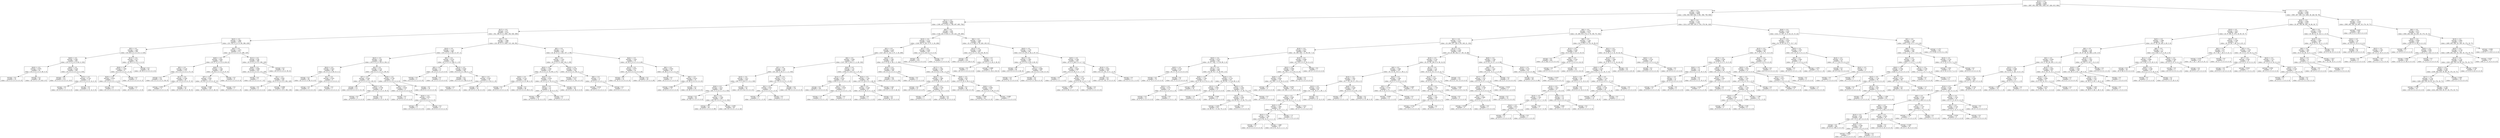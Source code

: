 digraph Tree {
node [shape=box] ;
0 [label="X[14] <= 0.5\nentropy = 3.166\nsamples = 8406\nvalue = [987, 953, 948, 956, 1000, 937, 826, 815, 984]"] ;
1 [label="X[8] <= 0.5\nentropy = 2.958\nsamples = 5658\nvalue = [392, 656, 620, 838, 0, 901, 586, 759, 906]"] ;
0 -> 1 [labeldistance=2.5, labelangle=45, headlabel="True"] ;
2 [label="X[11] <= 0.5\nentropy = 2.692\nsamples = 3902\nvalue = [180, 437, 0, 633, 0, 798, 407, 665, 782]"] ;
1 -> 2 ;
3 [label="X[17] <= 0.5\nentropy = 2.27\nsamples = 2119\nvalue = [52, 196, 0, 0, 0, 663, 184, 526, 498]"] ;
2 -> 3 ;
4 [label="X[23] <= 0.5\nentropy = 1.864\nsamples = 1079\nvalue = [33, 152, 0, 0, 0, 0, 69, 386, 439]"] ;
3 -> 4 ;
5 [label="X[5] <= 0.5\nentropy = 1.497\nsamples = 508\nvalue = [33, 95, 0, 0, 0, 0, 61, 0, 319]"] ;
4 -> 5 ;
6 [label="X[26] <= 0.5\nentropy = 0.987\nsamples = 409\nvalue = [33, 0, 0, 0, 0, 0, 60, 0, 316]"] ;
5 -> 6 ;
7 [label="X[20] <= 0.5\nentropy = 0.975\nsamples = 81\nvalue = [33, 0, 0, 0, 0, 0, 48, 0, 0]"] ;
6 -> 7 ;
8 [label="entropy = 0.0\nsamples = 33\nvalue = [33, 0, 0, 0, 0, 0, 0, 0, 0]"] ;
7 -> 8 ;
9 [label="entropy = 0.0\nsamples = 48\nvalue = [0, 0, 0, 0, 0, 0, 48, 0, 0]"] ;
7 -> 9 ;
10 [label="X[20] <= 0.5\nentropy = 0.226\nsamples = 328\nvalue = [0, 0, 0, 0, 0, 0, 12, 0, 316]"] ;
6 -> 10 ;
11 [label="entropy = 0.0\nsamples = 313\nvalue = [0, 0, 0, 0, 0, 0, 0, 0, 313]"] ;
10 -> 11 ;
12 [label="X[15] <= 0.5\nentropy = 0.722\nsamples = 15\nvalue = [0, 0, 0, 0, 0, 0, 12, 0, 3]"] ;
10 -> 12 ;
13 [label="entropy = 0.0\nsamples = 3\nvalue = [0, 0, 0, 0, 0, 0, 0, 0, 3]"] ;
12 -> 13 ;
14 [label="entropy = 0.0\nsamples = 12\nvalue = [0, 0, 0, 0, 0, 0, 12, 0, 0]"] ;
12 -> 14 ;
15 [label="X[13] <= 0.5\nentropy = 0.277\nsamples = 99\nvalue = [0, 95, 0, 0, 0, 0, 1, 0, 3]"] ;
5 -> 15 ;
16 [label="X[26] <= 0.5\nentropy = 1.459\nsamples = 6\nvalue = [0, 2, 0, 0, 0, 0, 1, 0, 3]"] ;
15 -> 16 ;
17 [label="X[25] <= 0.5\nentropy = 0.918\nsamples = 3\nvalue = [0, 2, 0, 0, 0, 0, 1, 0, 0]"] ;
16 -> 17 ;
18 [label="entropy = 0.0\nsamples = 2\nvalue = [0, 2, 0, 0, 0, 0, 0, 0, 0]"] ;
17 -> 18 ;
19 [label="entropy = 0.0\nsamples = 1\nvalue = [0, 0, 0, 0, 0, 0, 1, 0, 0]"] ;
17 -> 19 ;
20 [label="entropy = 0.0\nsamples = 3\nvalue = [0, 0, 0, 0, 0, 0, 0, 0, 3]"] ;
16 -> 20 ;
21 [label="entropy = 0.0\nsamples = 93\nvalue = [0, 93, 0, 0, 0, 0, 0, 0, 0]"] ;
15 -> 21 ;
22 [label="X[4] <= 0.5\nentropy = 1.273\nsamples = 571\nvalue = [0, 57, 0, 0, 0, 0, 8, 386, 120]"] ;
4 -> 22 ;
23 [label="X[26] <= 0.5\nentropy = 0.901\nsamples = 283\nvalue = [0, 57, 0, 0, 0, 0, 8, 218, 0]"] ;
22 -> 23 ;
24 [label="X[5] <= 0.5\nentropy = 0.126\nsamples = 174\nvalue = [0, 3, 0, 0, 0, 0, 0, 171, 0]"] ;
23 -> 24 ;
25 [label="entropy = 0.0\nsamples = 134\nvalue = [0, 0, 0, 0, 0, 0, 0, 134, 0]"] ;
24 -> 25 ;
26 [label="X[12] <= 0.5\nentropy = 0.384\nsamples = 40\nvalue = [0, 3, 0, 0, 0, 0, 0, 37, 0]"] ;
24 -> 26 ;
27 [label="entropy = 0.971\nsamples = 5\nvalue = [0, 3, 0, 0, 0, 0, 0, 2, 0]"] ;
26 -> 27 ;
28 [label="entropy = 0.0\nsamples = 35\nvalue = [0, 0, 0, 0, 0, 0, 0, 35, 0]"] ;
26 -> 28 ;
29 [label="X[20] <= 0.5\nentropy = 1.302\nsamples = 109\nvalue = [0, 54, 0, 0, 0, 0, 8, 47, 0]"] ;
23 -> 29 ;
30 [label="X[7] <= 0.5\nentropy = 0.997\nsamples = 101\nvalue = [0, 54, 0, 0, 0, 0, 0, 47, 0]"] ;
29 -> 30 ;
31 [label="entropy = 0.995\nsamples = 100\nvalue = [0, 54, 0, 0, 0, 0, 0, 46, 0]"] ;
30 -> 31 ;
32 [label="entropy = 0.0\nsamples = 1\nvalue = [0, 0, 0, 0, 0, 0, 0, 1, 0]"] ;
30 -> 32 ;
33 [label="entropy = 0.0\nsamples = 8\nvalue = [0, 0, 0, 0, 0, 0, 8, 0, 0]"] ;
29 -> 33 ;
34 [label="X[13] <= 0.5\nentropy = 0.98\nsamples = 288\nvalue = [0, 0, 0, 0, 0, 0, 0, 168, 120]"] ;
22 -> 34 ;
35 [label="X[26] <= 0.5\nentropy = 0.999\nsamples = 233\nvalue = [0, 0, 0, 0, 0, 0, 0, 113, 120]"] ;
34 -> 35 ;
36 [label="entropy = 0.0\nsamples = 7\nvalue = [0, 0, 0, 0, 0, 0, 0, 7, 0]"] ;
35 -> 36 ;
37 [label="X[1] <= 0.5\nentropy = 0.997\nsamples = 226\nvalue = [0, 0, 0, 0, 0, 0, 0, 106, 120]"] ;
35 -> 37 ;
38 [label="entropy = 0.0\nsamples = 4\nvalue = [0, 0, 0, 0, 0, 0, 0, 0, 4]"] ;
37 -> 38 ;
39 [label="entropy = 0.999\nsamples = 222\nvalue = [0, 0, 0, 0, 0, 0, 0, 106, 116]"] ;
37 -> 39 ;
40 [label="entropy = 0.0\nsamples = 55\nvalue = [0, 0, 0, 0, 0, 0, 0, 55, 0]"] ;
34 -> 40 ;
41 [label="X[1] <= 0.5\nentropy = 1.688\nsamples = 1040\nvalue = [19, 44, 0, 0, 0, 663, 115, 140, 59]"] ;
3 -> 41 ;
42 [label="X[18] <= 0.5\nentropy = 1.112\nsamples = 598\nvalue = [19, 2, 0, 0, 0, 431, 8, 137, 1]"] ;
41 -> 42 ;
43 [label="X[23] <= 0.5\nentropy = 1.48\nsamples = 249\nvalue = [19, 0, 0, 0, 0, 85, 8, 136, 1]"] ;
42 -> 43 ;
44 [label="X[22] <= 0.5\nentropy = 0.523\nsamples = 89\nvalue = [0, 0, 0, 0, 0, 80, 8, 0, 1]"] ;
43 -> 44 ;
45 [label="entropy = 0.0\nsamples = 80\nvalue = [0, 0, 0, 0, 0, 80, 0, 0, 0]"] ;
44 -> 45 ;
46 [label="X[3] <= 0.5\nentropy = 0.503\nsamples = 9\nvalue = [0, 0, 0, 0, 0, 0, 8, 0, 1]"] ;
44 -> 46 ;
47 [label="entropy = 0.0\nsamples = 8\nvalue = [0, 0, 0, 0, 0, 0, 8, 0, 0]"] ;
46 -> 47 ;
48 [label="entropy = 0.0\nsamples = 1\nvalue = [0, 0, 0, 0, 0, 0, 0, 0, 1]"] ;
46 -> 48 ;
49 [label="X[2] <= 0.5\nentropy = 0.721\nsamples = 160\nvalue = [19, 0, 0, 0, 0, 5, 0, 136, 0]"] ;
43 -> 49 ;
50 [label="X[7] <= 0.5\nentropy = 0.229\nsamples = 135\nvalue = [0, 0, 0, 0, 0, 5, 0, 130, 0]"] ;
49 -> 50 ;
51 [label="entropy = 0.0\nsamples = 111\nvalue = [0, 0, 0, 0, 0, 0, 0, 111, 0]"] ;
50 -> 51 ;
52 [label="X[20] <= 0.5\nentropy = 0.738\nsamples = 24\nvalue = [0, 0, 0, 0, 0, 5, 0, 19, 0]"] ;
50 -> 52 ;
53 [label="entropy = 0.0\nsamples = 5\nvalue = [0, 0, 0, 0, 0, 5, 0, 0, 0]"] ;
52 -> 53 ;
54 [label="entropy = 0.0\nsamples = 19\nvalue = [0, 0, 0, 0, 0, 0, 0, 19, 0]"] ;
52 -> 54 ;
55 [label="X[26] <= 0.5\nentropy = 0.795\nsamples = 25\nvalue = [19, 0, 0, 0, 0, 0, 0, 6, 0]"] ;
49 -> 55 ;
56 [label="X[4] <= 0.5\nentropy = 0.918\nsamples = 9\nvalue = [3, 0, 0, 0, 0, 0, 0, 6, 0]"] ;
55 -> 56 ;
57 [label="entropy = 0.0\nsamples = 4\nvalue = [0, 0, 0, 0, 0, 0, 0, 4, 0]"] ;
56 -> 57 ;
58 [label="X[24] <= 0.5\nentropy = 0.971\nsamples = 5\nvalue = [3, 0, 0, 0, 0, 0, 0, 2, 0]"] ;
56 -> 58 ;
59 [label="entropy = 0.0\nsamples = 3\nvalue = [3, 0, 0, 0, 0, 0, 0, 0, 0]"] ;
58 -> 59 ;
60 [label="entropy = 0.0\nsamples = 2\nvalue = [0, 0, 0, 0, 0, 0, 0, 2, 0]"] ;
58 -> 60 ;
61 [label="entropy = 0.0\nsamples = 16\nvalue = [16, 0, 0, 0, 0, 0, 0, 0, 0]"] ;
55 -> 61 ;
62 [label="X[0] <= 0.5\nentropy = 0.079\nsamples = 349\nvalue = [0, 2, 0, 0, 0, 346, 0, 1, 0]"] ;
42 -> 62 ;
63 [label="X[5] <= 0.5\nentropy = 1.0\nsamples = 4\nvalue = [0, 2, 0, 0, 0, 2, 0, 0, 0]"] ;
62 -> 63 ;
64 [label="entropy = 0.0\nsamples = 2\nvalue = [0, 0, 0, 0, 0, 2, 0, 0, 0]"] ;
63 -> 64 ;
65 [label="entropy = 0.0\nsamples = 2\nvalue = [0, 2, 0, 0, 0, 0, 0, 0, 0]"] ;
63 -> 65 ;
66 [label="X[12] <= 0.5\nentropy = 0.029\nsamples = 345\nvalue = [0, 0, 0, 0, 0, 344, 0, 1, 0]"] ;
62 -> 66 ;
67 [label="entropy = 0.0\nsamples = 326\nvalue = [0, 0, 0, 0, 0, 326, 0, 0, 0]"] ;
66 -> 67 ;
68 [label="X[4] <= 0.5\nentropy = 0.297\nsamples = 19\nvalue = [0, 0, 0, 0, 0, 18, 0, 1, 0]"] ;
66 -> 68 ;
69 [label="entropy = 0.0\nsamples = 1\nvalue = [0, 0, 0, 0, 0, 0, 0, 1, 0]"] ;
68 -> 69 ;
70 [label="entropy = 0.0\nsamples = 18\nvalue = [0, 0, 0, 0, 0, 18, 0, 0, 0]"] ;
68 -> 70 ;
71 [label="X[5] <= 0.5\nentropy = 1.74\nsamples = 442\nvalue = [0, 42, 0, 0, 0, 232, 107, 3, 58]"] ;
41 -> 71 ;
72 [label="X[6] <= 0.5\nentropy = 1.335\nsamples = 372\nvalue = [0, 0, 0, 0, 0, 229, 102, 3, 38]"] ;
71 -> 72 ;
73 [label="X[22] <= 0.5\nentropy = 1.548\nsamples = 211\nvalue = [0, 0, 0, 0, 0, 74, 98, 2, 37]"] ;
72 -> 73 ;
74 [label="X[20] <= 0.5\nentropy = 0.141\nsamples = 100\nvalue = [0, 0, 0, 0, 0, 0, 98, 2, 0]"] ;
73 -> 74 ;
75 [label="entropy = 0.0\nsamples = 2\nvalue = [0, 0, 0, 0, 0, 0, 0, 2, 0]"] ;
74 -> 75 ;
76 [label="entropy = 0.0\nsamples = 98\nvalue = [0, 0, 0, 0, 0, 0, 98, 0, 0]"] ;
74 -> 76 ;
77 [label="X[24] <= 0.5\nentropy = 0.918\nsamples = 111\nvalue = [0, 0, 0, 0, 0, 74, 0, 0, 37]"] ;
73 -> 77 ;
78 [label="X[20] <= 0.5\nentropy = 1.0\nsamples = 73\nvalue = [0, 0, 0, 0, 0, 36, 0, 0, 37]"] ;
77 -> 78 ;
79 [label="entropy = 0.998\nsamples = 70\nvalue = [0, 0, 0, 0, 0, 33, 0, 0, 37]"] ;
78 -> 79 ;
80 [label="entropy = 0.0\nsamples = 3\nvalue = [0, 0, 0, 0, 0, 3, 0, 0, 0]"] ;
78 -> 80 ;
81 [label="entropy = 0.0\nsamples = 38\nvalue = [0, 0, 0, 0, 0, 38, 0, 0, 0]"] ;
77 -> 81 ;
82 [label="X[18] <= 0.5\nentropy = 0.276\nsamples = 161\nvalue = [0, 0, 0, 0, 0, 155, 4, 1, 1]"] ;
72 -> 82 ;
83 [label="entropy = 0.171\nsamples = 157\nvalue = [0, 0, 0, 0, 0, 153, 4, 0, 0]"] ;
82 -> 83 ;
84 [label="X[9] <= 0.5\nentropy = 1.5\nsamples = 4\nvalue = [0, 0, 0, 0, 0, 2, 0, 1, 1]"] ;
82 -> 84 ;
85 [label="entropy = 0.918\nsamples = 3\nvalue = [0, 0, 0, 0, 0, 2, 0, 0, 1]"] ;
84 -> 85 ;
86 [label="entropy = 0.0\nsamples = 1\nvalue = [0, 0, 0, 0, 0, 0, 0, 1, 0]"] ;
84 -> 86 ;
87 [label="X[24] <= 0.5\nentropy = 1.425\nsamples = 70\nvalue = [0, 42, 0, 0, 0, 3, 5, 0, 20]"] ;
71 -> 87 ;
88 [label="X[13] <= 0.5\nentropy = 0.977\nsamples = 34\nvalue = [0, 14, 0, 0, 0, 0, 0, 0, 20]"] ;
87 -> 88 ;
89 [label="entropy = 0.0\nsamples = 14\nvalue = [0, 14, 0, 0, 0, 0, 0, 0, 0]"] ;
88 -> 89 ;
90 [label="entropy = 0.0\nsamples = 20\nvalue = [0, 0, 0, 0, 0, 0, 0, 0, 20]"] ;
88 -> 90 ;
91 [label="X[9] <= 0.5\nentropy = 0.976\nsamples = 36\nvalue = [0, 28, 0, 0, 0, 3, 5, 0, 0]"] ;
87 -> 91 ;
92 [label="entropy = 0.0\nsamples = 3\nvalue = [0, 0, 0, 0, 0, 3, 0, 0, 0]"] ;
91 -> 92 ;
93 [label="X[6] <= 0.5\nentropy = 0.614\nsamples = 33\nvalue = [0, 28, 0, 0, 0, 0, 5, 0, 0]"] ;
91 -> 93 ;
94 [label="entropy = 0.961\nsamples = 13\nvalue = [0, 8, 0, 0, 0, 0, 5, 0, 0]"] ;
93 -> 94 ;
95 [label="entropy = 0.0\nsamples = 20\nvalue = [0, 20, 0, 0, 0, 0, 0, 0, 0]"] ;
93 -> 95 ;
96 [label="X[0] <= 0.5\nentropy = 2.56\nsamples = 1783\nvalue = [128, 241, 0, 633, 0, 135, 223, 139, 284]"] ;
2 -> 96 ;
97 [label="X[19] <= 0.5\nentropy = 2.272\nsamples = 1098\nvalue = [128, 241, 0, 351, 0, 57, 3, 34, 284]"] ;
96 -> 97 ;
98 [label="X[3] <= 0.5\nentropy = 2.319\nsamples = 878\nvalue = [127, 241, 0, 132, 0, 57, 3, 34, 284]"] ;
97 -> 98 ;
99 [label="X[4] <= 0.5\nentropy = 2.083\nsamples = 571\nvalue = [127, 241, 0, 69, 0, 1, 2, 29, 102]"] ;
98 -> 99 ;
100 [label="X[7] <= 0.5\nentropy = 1.59\nsamples = 410\nvalue = [23, 241, 0, 40, 0, 1, 1, 2, 102]"] ;
99 -> 100 ;
101 [label="X[16] <= 0.5\nentropy = 1.872\nsamples = 236\nvalue = [20, 71, 0, 40, 0, 1, 0, 2, 102]"] ;
100 -> 101 ;
102 [label="X[26] <= 0.5\nentropy = 1.613\nsamples = 202\nvalue = [20, 71, 0, 6, 0, 1, 0, 2, 102]"] ;
101 -> 102 ;
103 [label="entropy = 0.0\nsamples = 38\nvalue = [0, 38, 0, 0, 0, 0, 0, 0, 0]"] ;
102 -> 103 ;
104 [label="X[2] <= 0.5\nentropy = 1.559\nsamples = 164\nvalue = [20, 33, 0, 6, 0, 1, 0, 2, 102]"] ;
102 -> 104 ;
105 [label="entropy = 0.0\nsamples = 80\nvalue = [0, 0, 0, 0, 0, 0, 0, 0, 80]"] ;
104 -> 105 ;
106 [label="entropy = 2.005\nsamples = 84\nvalue = [20, 33, 0, 6, 0, 1, 0, 2, 22]"] ;
104 -> 106 ;
107 [label="entropy = 0.0\nsamples = 34\nvalue = [0, 0, 0, 34, 0, 0, 0, 0, 0]"] ;
101 -> 107 ;
108 [label="X[23] <= 0.5\nentropy = 0.177\nsamples = 174\nvalue = [3, 170, 0, 0, 0, 0, 1, 0, 0]"] ;
100 -> 108 ;
109 [label="X[2] <= 0.5\nentropy = 0.811\nsamples = 4\nvalue = [3, 0, 0, 0, 0, 0, 1, 0, 0]"] ;
108 -> 109 ;
110 [label="entropy = 0.0\nsamples = 1\nvalue = [0, 0, 0, 0, 0, 0, 1, 0, 0]"] ;
109 -> 110 ;
111 [label="entropy = 0.0\nsamples = 3\nvalue = [3, 0, 0, 0, 0, 0, 0, 0, 0]"] ;
109 -> 111 ;
112 [label="entropy = 0.0\nsamples = 170\nvalue = [0, 170, 0, 0, 0, 0, 0, 0, 0]"] ;
108 -> 112 ;
113 [label="X[24] <= 0.5\nentropy = 1.33\nsamples = 161\nvalue = [104, 0, 0, 29, 0, 0, 1, 27, 0]"] ;
99 -> 113 ;
114 [label="X[15] <= 0.5\nentropy = 0.078\nsamples = 105\nvalue = [104, 0, 0, 0, 0, 0, 0, 1, 0]"] ;
113 -> 114 ;
115 [label="entropy = 0.0\nsamples = 102\nvalue = [102, 0, 0, 0, 0, 0, 0, 0, 0]"] ;
114 -> 115 ;
116 [label="X[21] <= 0.5\nentropy = 0.918\nsamples = 3\nvalue = [2, 0, 0, 0, 0, 0, 0, 1, 0]"] ;
114 -> 116 ;
117 [label="entropy = 1.0\nsamples = 2\nvalue = [1, 0, 0, 0, 0, 0, 0, 1, 0]"] ;
116 -> 117 ;
118 [label="entropy = 0.0\nsamples = 1\nvalue = [1, 0, 0, 0, 0, 0, 0, 0, 0]"] ;
116 -> 118 ;
119 [label="X[23] <= 0.5\nentropy = 1.109\nsamples = 56\nvalue = [0, 0, 0, 29, 0, 0, 1, 26, 0]"] ;
113 -> 119 ;
120 [label="X[6] <= 0.5\nentropy = 0.229\nsamples = 27\nvalue = [0, 0, 0, 26, 0, 0, 1, 0, 0]"] ;
119 -> 120 ;
121 [label="entropy = 0.0\nsamples = 1\nvalue = [0, 0, 0, 0, 0, 0, 1, 0, 0]"] ;
120 -> 121 ;
122 [label="entropy = 0.0\nsamples = 26\nvalue = [0, 0, 0, 26, 0, 0, 0, 0, 0]"] ;
120 -> 122 ;
123 [label="entropy = 0.48\nsamples = 29\nvalue = [0, 0, 0, 3, 0, 0, 0, 26, 0]"] ;
119 -> 123 ;
124 [label="X[22] <= 0.5\nentropy = 1.487\nsamples = 307\nvalue = [0, 0, 0, 63, 0, 56, 1, 5, 182]"] ;
98 -> 124 ;
125 [label="X[16] <= 0.5\nentropy = 0.201\nsamples = 160\nvalue = [0, 0, 0, 0, 0, 0, 0, 5, 155]"] ;
124 -> 125 ;
126 [label="entropy = 0.0\nsamples = 155\nvalue = [0, 0, 0, 0, 0, 0, 0, 0, 155]"] ;
125 -> 126 ;
127 [label="entropy = 0.0\nsamples = 5\nvalue = [0, 0, 0, 0, 0, 0, 0, 5, 0]"] ;
125 -> 127 ;
128 [label="X[17] <= 0.5\nentropy = 1.552\nsamples = 147\nvalue = [0, 0, 0, 63, 0, 56, 1, 0, 27]"] ;
124 -> 128 ;
129 [label="X[24] <= 0.5\nentropy = 1.069\nsamples = 68\nvalue = [0, 0, 0, 40, 0, 0, 1, 0, 27]"] ;
128 -> 129 ;
130 [label="entropy = 0.0\nsamples = 27\nvalue = [0, 0, 0, 0, 0, 0, 0, 0, 27]"] ;
129 -> 130 ;
131 [label="X[18] <= 0.5\nentropy = 0.165\nsamples = 41\nvalue = [0, 0, 0, 40, 0, 0, 1, 0, 0]"] ;
129 -> 131 ;
132 [label="entropy = 0.0\nsamples = 1\nvalue = [0, 0, 0, 0, 0, 0, 1, 0, 0]"] ;
131 -> 132 ;
133 [label="entropy = 0.0\nsamples = 40\nvalue = [0, 0, 0, 40, 0, 0, 0, 0, 0]"] ;
131 -> 133 ;
134 [label="X[26] <= 0.5\nentropy = 0.87\nsamples = 79\nvalue = [0, 0, 0, 23, 0, 56, 0, 0, 0]"] ;
128 -> 134 ;
135 [label="entropy = 0.0\nsamples = 28\nvalue = [0, 0, 0, 0, 0, 28, 0, 0, 0]"] ;
134 -> 135 ;
136 [label="X[20] <= 0.5\nentropy = 0.993\nsamples = 51\nvalue = [0, 0, 0, 23, 0, 28, 0, 0, 0]"] ;
134 -> 136 ;
137 [label="entropy = 0.994\nsamples = 44\nvalue = [0, 0, 0, 20, 0, 24, 0, 0, 0]"] ;
136 -> 137 ;
138 [label="entropy = 0.985\nsamples = 7\nvalue = [0, 0, 0, 3, 0, 4, 0, 0, 0]"] ;
136 -> 138 ;
139 [label="X[7] <= 0.5\nentropy = 0.042\nsamples = 220\nvalue = [1, 0, 0, 219, 0, 0, 0, 0, 0]"] ;
97 -> 139 ;
140 [label="entropy = 0.0\nsamples = 219\nvalue = [0, 0, 0, 219, 0, 0, 0, 0, 0]"] ;
139 -> 140 ;
141 [label="entropy = 0.0\nsamples = 1\nvalue = [1, 0, 0, 0, 0, 0, 0, 0, 0]"] ;
139 -> 141 ;
142 [label="X[4] <= 0.5\nentropy = 1.825\nsamples = 685\nvalue = [0, 0, 0, 282, 0, 78, 220, 105, 0]"] ;
96 -> 142 ;
143 [label="X[12] <= 0.5\nentropy = 1.128\nsamples = 293\nvalue = [0, 0, 0, 3, 0, 34, 218, 38, 0]"] ;
142 -> 143 ;
144 [label="entropy = 0.0\nsamples = 218\nvalue = [0, 0, 0, 0, 0, 0, 218, 0, 0]"] ;
143 -> 144 ;
145 [label="X[23] <= 0.5\nentropy = 1.2\nsamples = 75\nvalue = [0, 0, 0, 3, 0, 34, 0, 38, 0]"] ;
143 -> 145 ;
146 [label="entropy = 0.0\nsamples = 3\nvalue = [0, 0, 0, 3, 0, 0, 0, 0, 0]"] ;
145 -> 146 ;
147 [label="entropy = 0.998\nsamples = 72\nvalue = [0, 0, 0, 0, 0, 34, 0, 38, 0]"] ;
145 -> 147 ;
148 [label="X[20] <= 0.5\nentropy = 1.178\nsamples = 392\nvalue = [0, 0, 0, 279, 0, 44, 2, 67, 0]"] ;
142 -> 148 ;
149 [label="X[21] <= 0.5\nentropy = 1.565\nsamples = 153\nvalue = [0, 0, 0, 53, 0, 40, 0, 60, 0]"] ;
148 -> 149 ;
150 [label="entropy = 0.0\nsamples = 60\nvalue = [0, 0, 0, 0, 0, 0, 0, 60, 0]"] ;
149 -> 150 ;
151 [label="X[17] <= 0.5\nentropy = 0.986\nsamples = 93\nvalue = [0, 0, 0, 53, 0, 40, 0, 0, 0]"] ;
149 -> 151 ;
152 [label="entropy = 0.0\nsamples = 53\nvalue = [0, 0, 0, 53, 0, 0, 0, 0, 0]"] ;
151 -> 152 ;
153 [label="entropy = 0.0\nsamples = 40\nvalue = [0, 0, 0, 0, 0, 40, 0, 0, 0]"] ;
151 -> 153 ;
154 [label="X[25] <= 0.5\nentropy = 0.382\nsamples = 239\nvalue = [0, 0, 0, 226, 0, 4, 2, 7, 0]"] ;
148 -> 154 ;
155 [label="X[6] <= 0.5\nentropy = 0.824\nsamples = 77\nvalue = [0, 0, 0, 65, 0, 4, 1, 7, 0]"] ;
154 -> 155 ;
156 [label="entropy = 0.0\nsamples = 1\nvalue = [0, 0, 0, 0, 0, 0, 1, 0, 0]"] ;
155 -> 156 ;
157 [label="X[16] <= 0.5\nentropy = 0.733\nsamples = 76\nvalue = [0, 0, 0, 65, 0, 4, 0, 7, 0]"] ;
155 -> 157 ;
158 [label="entropy = 0.769\nsamples = 71\nvalue = [0, 0, 0, 60, 0, 4, 0, 7, 0]"] ;
157 -> 158 ;
159 [label="entropy = 0.0\nsamples = 5\nvalue = [0, 0, 0, 5, 0, 0, 0, 0, 0]"] ;
157 -> 159 ;
160 [label="X[16] <= 0.5\nentropy = 0.054\nsamples = 162\nvalue = [0, 0, 0, 161, 0, 0, 1, 0, 0]"] ;
154 -> 160 ;
161 [label="entropy = 0.0\nsamples = 161\nvalue = [0, 0, 0, 161, 0, 0, 0, 0, 0]"] ;
160 -> 161 ;
162 [label="entropy = 0.0\nsamples = 1\nvalue = [0, 0, 0, 0, 0, 0, 1, 0, 0]"] ;
160 -> 162 ;
163 [label="X[2] <= 0.5\nentropy = 2.707\nsamples = 1756\nvalue = [212, 219, 620, 205, 0, 103, 179, 94, 124]"] ;
1 -> 163 ;
164 [label="X[4] <= 0.5\nentropy = 2.478\nsamples = 1311\nvalue = [0, 208, 513, 174, 0, 79, 156, 79, 102]"] ;
163 -> 164 ;
165 [label="X[1] <= 0.5\nentropy = 2.571\nsamples = 942\nvalue = [0, 208, 237, 169, 0, 65, 140, 21, 102]"] ;
164 -> 165 ;
166 [label="X[18] <= 0.5\nentropy = 2.077\nsamples = 489\nvalue = [0, 185, 148, 7, 0, 58, 80, 7, 4]"] ;
165 -> 166 ;
167 [label="X[20] <= 0.5\nentropy = 2.075\nsamples = 346\nvalue = [0, 67, 146, 7, 0, 39, 80, 3, 4]"] ;
166 -> 167 ;
168 [label="X[25] <= 0.5\nentropy = 0.713\nsamples = 87\nvalue = [0, 17, 70, 0, 0, 0, 0, 0, 0]"] ;
167 -> 168 ;
169 [label="entropy = 0.0\nsamples = 70\nvalue = [0, 0, 70, 0, 0, 0, 0, 0, 0]"] ;
168 -> 169 ;
170 [label="entropy = 0.0\nsamples = 17\nvalue = [0, 17, 0, 0, 0, 0, 0, 0, 0]"] ;
168 -> 170 ;
171 [label="X[11] <= 0.5\nentropy = 2.22\nsamples = 259\nvalue = [0, 50, 76, 7, 0, 39, 80, 3, 4]"] ;
167 -> 171 ;
172 [label="X[26] <= 0.5\nentropy = 1.169\nsamples = 32\nvalue = [0, 0, 16, 0, 0, 15, 0, 1, 0]"] ;
171 -> 172 ;
173 [label="X[23] <= 0.5\nentropy = 0.371\nsamples = 14\nvalue = [0, 0, 13, 0, 0, 0, 0, 1, 0]"] ;
172 -> 173 ;
174 [label="entropy = 0.0\nsamples = 13\nvalue = [0, 0, 13, 0, 0, 0, 0, 0, 0]"] ;
173 -> 174 ;
175 [label="entropy = 0.0\nsamples = 1\nvalue = [0, 0, 0, 0, 0, 0, 0, 1, 0]"] ;
173 -> 175 ;
176 [label="entropy = 0.65\nsamples = 18\nvalue = [0, 0, 3, 0, 0, 15, 0, 0, 0]"] ;
172 -> 176 ;
177 [label="X[26] <= 0.5\nentropy = 2.179\nsamples = 227\nvalue = [0, 50, 60, 7, 0, 24, 80, 2, 4]"] ;
171 -> 177 ;
178 [label="X[13] <= 0.5\nentropy = 0.961\nsamples = 13\nvalue = [0, 0, 8, 0, 0, 0, 5, 0, 0]"] ;
177 -> 178 ;
179 [label="entropy = 1.0\nsamples = 2\nvalue = [0, 0, 1, 0, 0, 0, 1, 0, 0]"] ;
178 -> 179 ;
180 [label="entropy = 0.946\nsamples = 11\nvalue = [0, 0, 7, 0, 0, 0, 4, 0, 0]"] ;
178 -> 180 ;
181 [label="X[22] <= 0.5\nentropy = 2.202\nsamples = 214\nvalue = [0, 50, 52, 7, 0, 24, 75, 2, 4]"] ;
177 -> 181 ;
182 [label="X[16] <= 0.5\nentropy = 2.202\nsamples = 213\nvalue = [0, 49, 52, 7, 0, 24, 75, 2, 4]"] ;
181 -> 182 ;
183 [label="entropy = 2.203\nsamples = 212\nvalue = [0, 49, 51, 7, 0, 24, 75, 2, 4]"] ;
182 -> 183 ;
184 [label="entropy = 0.0\nsamples = 1\nvalue = [0, 0, 1, 0, 0, 0, 0, 0, 0]"] ;
182 -> 184 ;
185 [label="entropy = 0.0\nsamples = 1\nvalue = [0, 1, 0, 0, 0, 0, 0, 0, 0]"] ;
181 -> 185 ;
186 [label="X[16] <= 0.5\nentropy = 0.846\nsamples = 143\nvalue = [0, 118, 2, 0, 0, 19, 0, 4, 0]"] ;
166 -> 186 ;
187 [label="X[22] <= 0.5\nentropy = 0.806\nsamples = 142\nvalue = [0, 118, 1, 0, 0, 19, 0, 4, 0]"] ;
186 -> 187 ;
188 [label="X[26] <= 0.5\nentropy = 0.854\nsamples = 130\nvalue = [0, 106, 1, 0, 0, 19, 0, 4, 0]"] ;
187 -> 188 ;
189 [label="entropy = 0.0\nsamples = 4\nvalue = [0, 4, 0, 0, 0, 0, 0, 0, 0]"] ;
188 -> 189 ;
190 [label="entropy = 0.872\nsamples = 126\nvalue = [0, 102, 1, 0, 0, 19, 0, 4, 0]"] ;
188 -> 190 ;
191 [label="entropy = 0.0\nsamples = 12\nvalue = [0, 12, 0, 0, 0, 0, 0, 0, 0]"] ;
187 -> 191 ;
192 [label="entropy = 0.0\nsamples = 1\nvalue = [0, 0, 1, 0, 0, 0, 0, 0, 0]"] ;
186 -> 192 ;
193 [label="X[13] <= 0.5\nentropy = 2.322\nsamples = 453\nvalue = [0, 23, 89, 162, 0, 7, 60, 14, 98]"] ;
165 -> 193 ;
194 [label="X[19] <= 0.5\nentropy = 2.124\nsamples = 314\nvalue = [0, 23, 56, 149, 0, 6, 58, 14, 8]"] ;
193 -> 194 ;
195 [label="X[9] <= 0.5\nentropy = 1.949\nsamples = 147\nvalue = [0, 15, 52, 18, 0, 1, 58, 2, 1]"] ;
194 -> 195 ;
196 [label="X[16] <= 0.5\nentropy = 1.901\nsamples = 119\nvalue = [0, 7, 35, 18, 0, 1, 55, 2, 1]"] ;
195 -> 196 ;
197 [label="X[10] <= 0.5\nentropy = 2.011\nsamples = 92\nvalue = [0, 7, 35, 18, 0, 1, 29, 1, 1]"] ;
196 -> 197 ;
198 [label="X[3] <= 0.5\nentropy = 2.025\nsamples = 80\nvalue = [0, 7, 35, 18, 0, 1, 17, 1, 1]"] ;
197 -> 198 ;
199 [label="X[25] <= 0.5\nentropy = 1.893\nsamples = 64\nvalue = [0, 7, 34, 15, 0, 1, 5, 1, 1]"] ;
198 -> 199 ;
200 [label="X[23] <= 0.5\nentropy = 1.798\nsamples = 60\nvalue = [0, 6, 34, 14, 0, 1, 3, 1, 1]"] ;
199 -> 200 ;
201 [label="entropy = 0.0\nsamples = 3\nvalue = [0, 0, 3, 0, 0, 0, 0, 0, 0]"] ;
200 -> 201 ;
202 [label="entropy = 1.848\nsamples = 57\nvalue = [0, 6, 31, 14, 0, 1, 3, 1, 1]"] ;
200 -> 202 ;
203 [label="entropy = 1.5\nsamples = 4\nvalue = [0, 1, 0, 1, 0, 0, 2, 0, 0]"] ;
199 -> 203 ;
204 [label="entropy = 1.014\nsamples = 16\nvalue = [0, 0, 1, 3, 0, 0, 12, 0, 0]"] ;
198 -> 204 ;
205 [label="entropy = 0.0\nsamples = 12\nvalue = [0, 0, 0, 0, 0, 0, 12, 0, 0]"] ;
197 -> 205 ;
206 [label="X[26] <= 0.5\nentropy = 0.229\nsamples = 27\nvalue = [0, 0, 0, 0, 0, 0, 26, 1, 0]"] ;
196 -> 206 ;
207 [label="entropy = 0.0\nsamples = 1\nvalue = [0, 0, 0, 0, 0, 0, 0, 1, 0]"] ;
206 -> 207 ;
208 [label="entropy = 0.0\nsamples = 26\nvalue = [0, 0, 0, 0, 0, 0, 26, 0, 0]"] ;
206 -> 208 ;
209 [label="X[23] <= 0.5\nentropy = 1.299\nsamples = 28\nvalue = [0, 8, 17, 0, 0, 0, 3, 0, 0]"] ;
195 -> 209 ;
210 [label="X[5] <= 0.5\nentropy = 0.779\nsamples = 13\nvalue = [0, 0, 10, 0, 0, 0, 3, 0, 0]"] ;
209 -> 210 ;
211 [label="entropy = 0.845\nsamples = 11\nvalue = [0, 0, 8, 0, 0, 0, 3, 0, 0]"] ;
210 -> 211 ;
212 [label="entropy = 0.0\nsamples = 2\nvalue = [0, 0, 2, 0, 0, 0, 0, 0, 0]"] ;
210 -> 212 ;
213 [label="entropy = 0.997\nsamples = 15\nvalue = [0, 8, 7, 0, 0, 0, 0, 0, 0]"] ;
209 -> 213 ;
214 [label="X[11] <= 0.5\nentropy = 1.23\nsamples = 167\nvalue = [0, 8, 4, 131, 0, 5, 0, 12, 7]"] ;
194 -> 214 ;
215 [label="X[23] <= 0.5\nentropy = 2.218\nsamples = 36\nvalue = [0, 8, 4, 0, 0, 5, 0, 12, 7]"] ;
214 -> 215 ;
216 [label="X[17] <= 0.5\nentropy = 1.778\nsamples = 17\nvalue = [0, 1, 4, 0, 0, 5, 0, 0, 7]"] ;
215 -> 216 ;
217 [label="X[26] <= 0.5\nentropy = 1.281\nsamples = 12\nvalue = [0, 1, 4, 0, 0, 0, 0, 0, 7]"] ;
216 -> 217 ;
218 [label="entropy = 0.722\nsamples = 5\nvalue = [0, 1, 4, 0, 0, 0, 0, 0, 0]"] ;
217 -> 218 ;
219 [label="entropy = 0.0\nsamples = 7\nvalue = [0, 0, 0, 0, 0, 0, 0, 0, 7]"] ;
217 -> 219 ;
220 [label="entropy = 0.0\nsamples = 5\nvalue = [0, 0, 0, 0, 0, 5, 0, 0, 0]"] ;
216 -> 220 ;
221 [label="entropy = 0.949\nsamples = 19\nvalue = [0, 7, 0, 0, 0, 0, 0, 12, 0]"] ;
215 -> 221 ;
222 [label="entropy = 0.0\nsamples = 131\nvalue = [0, 0, 0, 131, 0, 0, 0, 0, 0]"] ;
214 -> 222 ;
223 [label="X[26] <= 0.5\nentropy = 1.358\nsamples = 139\nvalue = [0, 0, 33, 13, 0, 1, 2, 0, 90]"] ;
193 -> 223 ;
224 [label="X[9] <= 0.5\nentropy = 1.221\nsamples = 47\nvalue = [0, 0, 31, 13, 0, 1, 2, 0, 0]"] ;
223 -> 224 ;
225 [label="X[17] <= 0.5\nentropy = 1.417\nsamples = 20\nvalue = [0, 0, 4, 13, 0, 1, 2, 0, 0]"] ;
224 -> 225 ;
226 [label="X[18] <= 0.5\nentropy = 0.787\nsamples = 17\nvalue = [0, 0, 4, 13, 0, 0, 0, 0, 0]"] ;
225 -> 226 ;
227 [label="X[5] <= 0.5\nentropy = 0.985\nsamples = 7\nvalue = [0, 0, 4, 3, 0, 0, 0, 0, 0]"] ;
226 -> 227 ;
228 [label="entropy = 0.918\nsamples = 6\nvalue = [0, 0, 4, 2, 0, 0, 0, 0, 0]"] ;
227 -> 228 ;
229 [label="entropy = 0.0\nsamples = 1\nvalue = [0, 0, 0, 1, 0, 0, 0, 0, 0]"] ;
227 -> 229 ;
230 [label="entropy = 0.0\nsamples = 10\nvalue = [0, 0, 0, 10, 0, 0, 0, 0, 0]"] ;
226 -> 230 ;
231 [label="entropy = 0.918\nsamples = 3\nvalue = [0, 0, 0, 0, 0, 1, 2, 0, 0]"] ;
225 -> 231 ;
232 [label="entropy = 0.0\nsamples = 27\nvalue = [0, 0, 27, 0, 0, 0, 0, 0, 0]"] ;
224 -> 232 ;
233 [label="X[19] <= 0.5\nentropy = 0.151\nsamples = 92\nvalue = [0, 0, 2, 0, 0, 0, 0, 0, 90]"] ;
223 -> 233 ;
234 [label="entropy = 0.0\nsamples = 89\nvalue = [0, 0, 0, 0, 0, 0, 0, 0, 89]"] ;
233 -> 234 ;
235 [label="entropy = 0.918\nsamples = 3\nvalue = [0, 0, 2, 0, 0, 0, 0, 0, 1]"] ;
233 -> 235 ;
236 [label="X[0] <= 0.5\nentropy = 1.192\nsamples = 369\nvalue = [0, 0, 276, 5, 0, 14, 16, 58, 0]"] ;
164 -> 236 ;
237 [label="X[13] <= 0.5\nentropy = 0.334\nsamples = 259\nvalue = [0, 0, 243, 0, 0, 0, 0, 16, 0]"] ;
236 -> 237 ;
238 [label="entropy = 0.0\nsamples = 242\nvalue = [0, 0, 242, 0, 0, 0, 0, 0, 0]"] ;
237 -> 238 ;
239 [label="X[9] <= 0.5\nentropy = 0.323\nsamples = 17\nvalue = [0, 0, 1, 0, 0, 0, 0, 16, 0]"] ;
237 -> 239 ;
240 [label="entropy = 0.0\nsamples = 1\nvalue = [0, 0, 1, 0, 0, 0, 0, 0, 0]"] ;
239 -> 240 ;
241 [label="entropy = 0.0\nsamples = 16\nvalue = [0, 0, 0, 0, 0, 0, 0, 16, 0]"] ;
239 -> 241 ;
242 [label="X[21] <= 0.5\nentropy = 2.037\nsamples = 110\nvalue = [0, 0, 33, 5, 0, 14, 16, 42, 0]"] ;
236 -> 242 ;
243 [label="X[15] <= 0.5\nentropy = 1.948\nsamples = 84\nvalue = [0, 0, 10, 5, 0, 11, 16, 42, 0]"] ;
242 -> 243 ;
244 [label="X[26] <= 0.5\nentropy = 2.215\nsamples = 59\nvalue = [0, 0, 10, 5, 0, 11, 16, 17, 0]"] ;
243 -> 244 ;
245 [label="X[19] <= 0.5\nentropy = 1.82\nsamples = 37\nvalue = [0, 0, 8, 3, 0, 11, 15, 0, 0]"] ;
244 -> 245 ;
246 [label="X[10] <= 0.5\nentropy = 1.519\nsamples = 27\nvalue = [0, 0, 8, 3, 0, 1, 15, 0, 0]"] ;
245 -> 246 ;
247 [label="X[16] <= 0.5\nentropy = 1.241\nsamples = 11\nvalue = [0, 0, 0, 3, 0, 1, 7, 0, 0]"] ;
246 -> 247 ;
248 [label="X[24] <= 0.5\nentropy = 0.811\nsamples = 4\nvalue = [0, 0, 0, 3, 0, 1, 0, 0, 0]"] ;
247 -> 248 ;
249 [label="entropy = 0.0\nsamples = 3\nvalue = [0, 0, 0, 3, 0, 0, 0, 0, 0]"] ;
248 -> 249 ;
250 [label="entropy = 0.0\nsamples = 1\nvalue = [0, 0, 0, 0, 0, 1, 0, 0, 0]"] ;
248 -> 250 ;
251 [label="entropy = 0.0\nsamples = 7\nvalue = [0, 0, 0, 0, 0, 0, 7, 0, 0]"] ;
247 -> 251 ;
252 [label="X[16] <= 0.5\nentropy = 1.0\nsamples = 16\nvalue = [0, 0, 8, 0, 0, 0, 8, 0, 0]"] ;
246 -> 252 ;
253 [label="entropy = 0.961\nsamples = 13\nvalue = [0, 0, 5, 0, 0, 0, 8, 0, 0]"] ;
252 -> 253 ;
254 [label="entropy = 0.0\nsamples = 3\nvalue = [0, 0, 3, 0, 0, 0, 0, 0, 0]"] ;
252 -> 254 ;
255 [label="entropy = 0.0\nsamples = 10\nvalue = [0, 0, 0, 0, 0, 10, 0, 0, 0]"] ;
245 -> 255 ;
256 [label="X[9] <= 0.5\nentropy = 1.119\nsamples = 22\nvalue = [0, 0, 2, 2, 0, 0, 1, 17, 0]"] ;
244 -> 256 ;
257 [label="X[18] <= 0.5\nentropy = 0.748\nsamples = 20\nvalue = [0, 0, 0, 2, 0, 0, 1, 17, 0]"] ;
256 -> 257 ;
258 [label="entropy = 0.774\nsamples = 19\nvalue = [0, 0, 0, 2, 0, 0, 1, 16, 0]"] ;
257 -> 258 ;
259 [label="entropy = 0.0\nsamples = 1\nvalue = [0, 0, 0, 0, 0, 0, 0, 1, 0]"] ;
257 -> 259 ;
260 [label="entropy = 0.0\nsamples = 2\nvalue = [0, 0, 2, 0, 0, 0, 0, 0, 0]"] ;
256 -> 260 ;
261 [label="entropy = 0.0\nsamples = 25\nvalue = [0, 0, 0, 0, 0, 0, 0, 25, 0]"] ;
243 -> 261 ;
262 [label="X[20] <= 0.5\nentropy = 0.516\nsamples = 26\nvalue = [0, 0, 23, 0, 0, 3, 0, 0, 0]"] ;
242 -> 262 ;
263 [label="entropy = 0.0\nsamples = 23\nvalue = [0, 0, 23, 0, 0, 0, 0, 0, 0]"] ;
262 -> 263 ;
264 [label="entropy = 0.0\nsamples = 3\nvalue = [0, 0, 0, 0, 0, 3, 0, 0, 0]"] ;
262 -> 264 ;
265 [label="X[26] <= 0.5\nentropy = 2.231\nsamples = 445\nvalue = [212, 11, 107, 31, 0, 24, 23, 15, 22]"] ;
163 -> 265 ;
266 [label="X[11] <= 0.5\nentropy = 2.679\nsamples = 105\nvalue = [9, 10, 25, 22, 0, 17, 15, 7, 0]"] ;
265 -> 266 ;
267 [label="X[15] <= 0.5\nentropy = 2.457\nsamples = 68\nvalue = [9, 7, 17, 0, 0, 17, 13, 5, 0]"] ;
266 -> 267 ;
268 [label="X[17] <= 0.5\nentropy = 2.059\nsamples = 48\nvalue = [0, 2, 11, 0, 0, 17, 13, 5, 0]"] ;
267 -> 268 ;
269 [label="X[20] <= 0.5\nentropy = 1.5\nsamples = 20\nvalue = [0, 0, 5, 0, 0, 0, 10, 5, 0]"] ;
268 -> 269 ;
270 [label="X[21] <= 0.5\nentropy = 1.0\nsamples = 10\nvalue = [0, 0, 5, 0, 0, 0, 0, 5, 0]"] ;
269 -> 270 ;
271 [label="entropy = 0.0\nsamples = 5\nvalue = [0, 0, 0, 0, 0, 0, 0, 5, 0]"] ;
270 -> 271 ;
272 [label="entropy = 0.0\nsamples = 5\nvalue = [0, 0, 5, 0, 0, 0, 0, 0, 0]"] ;
270 -> 272 ;
273 [label="entropy = 0.0\nsamples = 10\nvalue = [0, 0, 0, 0, 0, 0, 10, 0, 0]"] ;
269 -> 273 ;
274 [label="X[24] <= 0.5\nentropy = 1.531\nsamples = 28\nvalue = [0, 2, 6, 0, 0, 17, 3, 0, 0]"] ;
268 -> 274 ;
275 [label="X[19] <= 0.5\nentropy = 1.522\nsamples = 5\nvalue = [0, 1, 0, 0, 0, 2, 2, 0, 0]"] ;
274 -> 275 ;
276 [label="entropy = 0.918\nsamples = 3\nvalue = [0, 1, 0, 0, 0, 0, 2, 0, 0]"] ;
275 -> 276 ;
277 [label="entropy = 0.0\nsamples = 2\nvalue = [0, 0, 0, 0, 0, 2, 0, 0, 0]"] ;
275 -> 277 ;
278 [label="X[9] <= 0.5\nentropy = 1.301\nsamples = 23\nvalue = [0, 1, 6, 0, 0, 15, 1, 0, 0]"] ;
274 -> 278 ;
279 [label="X[3] <= 0.5\nentropy = 1.154\nsamples = 20\nvalue = [0, 1, 3, 0, 0, 15, 1, 0, 0]"] ;
278 -> 279 ;
280 [label="X[23] <= 0.5\nentropy = 0.544\nsamples = 8\nvalue = [0, 1, 0, 0, 0, 7, 0, 0, 0]"] ;
279 -> 280 ;
281 [label="entropy = 0.0\nsamples = 2\nvalue = [0, 0, 0, 0, 0, 2, 0, 0, 0]"] ;
280 -> 281 ;
282 [label="entropy = 0.65\nsamples = 6\nvalue = [0, 1, 0, 0, 0, 5, 0, 0, 0]"] ;
280 -> 282 ;
283 [label="entropy = 1.189\nsamples = 12\nvalue = [0, 0, 3, 0, 0, 8, 1, 0, 0]"] ;
279 -> 283 ;
284 [label="entropy = 0.0\nsamples = 3\nvalue = [0, 0, 3, 0, 0, 0, 0, 0, 0]"] ;
278 -> 284 ;
285 [label="X[22] <= 0.5\nentropy = 1.539\nsamples = 20\nvalue = [9, 5, 6, 0, 0, 0, 0, 0, 0]"] ;
267 -> 285 ;
286 [label="X[25] <= 0.5\nentropy = 0.971\nsamples = 15\nvalue = [9, 0, 6, 0, 0, 0, 0, 0, 0]"] ;
285 -> 286 ;
287 [label="X[21] <= 0.5\nentropy = 0.971\nsamples = 10\nvalue = [4, 0, 6, 0, 0, 0, 0, 0, 0]"] ;
286 -> 287 ;
288 [label="entropy = 0.954\nsamples = 8\nvalue = [3, 0, 5, 0, 0, 0, 0, 0, 0]"] ;
287 -> 288 ;
289 [label="entropy = 1.0\nsamples = 2\nvalue = [1, 0, 1, 0, 0, 0, 0, 0, 0]"] ;
287 -> 289 ;
290 [label="entropy = 0.0\nsamples = 5\nvalue = [5, 0, 0, 0, 0, 0, 0, 0, 0]"] ;
286 -> 290 ;
291 [label="entropy = 0.0\nsamples = 5\nvalue = [0, 5, 0, 0, 0, 0, 0, 0, 0]"] ;
285 -> 291 ;
292 [label="X[25] <= 0.5\nentropy = 1.673\nsamples = 37\nvalue = [0, 3, 8, 22, 0, 0, 2, 2, 0]"] ;
266 -> 292 ;
293 [label="X[5] <= 0.5\nentropy = 2.063\nsamples = 15\nvalue = [0, 2, 7, 2, 0, 0, 2, 2, 0]"] ;
292 -> 293 ;
294 [label="entropy = 0.0\nsamples = 1\nvalue = [0, 0, 0, 0, 0, 0, 0, 1, 0]"] ;
293 -> 294 ;
295 [label="entropy = 1.975\nsamples = 14\nvalue = [0, 2, 7, 2, 0, 0, 2, 1, 0]"] ;
293 -> 295 ;
296 [label="X[16] <= 0.5\nentropy = 0.53\nsamples = 22\nvalue = [0, 1, 1, 20, 0, 0, 0, 0, 0]"] ;
292 -> 296 ;
297 [label="entropy = 0.0\nsamples = 20\nvalue = [0, 0, 0, 20, 0, 0, 0, 0, 0]"] ;
296 -> 297 ;
298 [label="X[23] <= 0.5\nentropy = 1.0\nsamples = 2\nvalue = [0, 1, 1, 0, 0, 0, 0, 0, 0]"] ;
296 -> 298 ;
299 [label="entropy = 0.0\nsamples = 1\nvalue = [0, 0, 1, 0, 0, 0, 0, 0, 0]"] ;
298 -> 299 ;
300 [label="entropy = 0.0\nsamples = 1\nvalue = [0, 1, 0, 0, 0, 0, 0, 0, 0]"] ;
298 -> 300 ;
301 [label="X[3] <= 0.5\nentropy = 1.728\nsamples = 340\nvalue = [203, 1, 82, 9, 0, 7, 8, 8, 22]"] ;
265 -> 301 ;
302 [label="X[9] <= 0.5\nentropy = 1.657\nsamples = 188\nvalue = [132, 1, 13, 9, 0, 7, 8, 6, 12]"] ;
301 -> 302 ;
303 [label="X[21] <= 0.5\nentropy = 1.191\nsamples = 160\nvalue = [129, 1, 3, 9, 0, 7, 1, 4, 6]"] ;
302 -> 303 ;
304 [label="X[20] <= 0.5\nentropy = 0.794\nsamples = 147\nvalue = [128, 0, 2, 8, 0, 0, 0, 4, 5]"] ;
303 -> 304 ;
305 [label="X[23] <= 0.5\nentropy = 1.134\nsamples = 78\nvalue = [61, 0, 1, 8, 0, 0, 0, 4, 4]"] ;
304 -> 305 ;
306 [label="entropy = 0.0\nsamples = 5\nvalue = [0, 0, 0, 5, 0, 0, 0, 0, 0]"] ;
305 -> 306 ;
307 [label="X[13] <= 0.5\nentropy = 0.95\nsamples = 73\nvalue = [61, 0, 1, 3, 0, 0, 0, 4, 4]"] ;
305 -> 307 ;
308 [label="entropy = 0.0\nsamples = 10\nvalue = [10, 0, 0, 0, 0, 0, 0, 0, 0]"] ;
307 -> 308 ;
309 [label="entropy = 1.056\nsamples = 63\nvalue = [51, 0, 1, 3, 0, 0, 0, 4, 4]"] ;
307 -> 309 ;
310 [label="X[15] <= 0.5\nentropy = 0.218\nsamples = 69\nvalue = [67, 0, 1, 0, 0, 0, 0, 0, 1]"] ;
304 -> 310 ;
311 [label="entropy = 0.0\nsamples = 65\nvalue = [65, 0, 0, 0, 0, 0, 0, 0, 0]"] ;
310 -> 311 ;
312 [label="entropy = 1.5\nsamples = 4\nvalue = [2, 0, 1, 0, 0, 0, 0, 0, 1]"] ;
310 -> 312 ;
313 [label="X[11] <= 0.5\nentropy = 2.189\nsamples = 13\nvalue = [1, 1, 1, 1, 0, 7, 1, 0, 1]"] ;
303 -> 313 ;
314 [label="entropy = 0.0\nsamples = 5\nvalue = [0, 0, 0, 0, 0, 5, 0, 0, 0]"] ;
313 -> 314 ;
315 [label="entropy = 2.75\nsamples = 8\nvalue = [1, 1, 1, 1, 0, 2, 1, 0, 1]"] ;
313 -> 315 ;
316 [label="X[16] <= 0.5\nentropy = 2.124\nsamples = 28\nvalue = [3, 0, 10, 0, 0, 0, 7, 2, 6]"] ;
302 -> 316 ;
317 [label="entropy = 1.931\nsamples = 23\nvalue = [3, 0, 10, 0, 0, 0, 7, 2, 1]"] ;
316 -> 317 ;
318 [label="entropy = 0.0\nsamples = 5\nvalue = [0, 0, 0, 0, 0, 0, 0, 0, 5]"] ;
316 -> 318 ;
319 [label="entropy = 1.371\nsamples = 152\nvalue = [71, 0, 69, 0, 0, 0, 0, 2, 10]"] ;
301 -> 319 ;
320 [label="X[2] <= 0.5\nentropy = 2.566\nsamples = 2748\nvalue = [595, 297, 328, 118, 1000, 36, 240, 56, 78]"] ;
0 -> 320 [labeldistance=2.5, labelangle=-45, headlabel="False"] ;
321 [label="X[24] <= 0.5\nentropy = 2.008\nsamples = 1015\nvalue = [0, 95, 108, 88, 595, 18, 66, 38, 7]"] ;
320 -> 321 ;
322 [label="X[18] <= 0.5\nentropy = 1.813\nsamples = 883\nvalue = [0, 57, 96, 37, 573, 18, 65, 30, 7]"] ;
321 -> 322 ;
323 [label="X[25] <= 0.5\nentropy = 1.498\nsamples = 732\nvalue = [0, 47, 52, 30, 525, 2, 65, 5, 6]"] ;
322 -> 323 ;
324 [label="X[6] <= 0.5\nentropy = 1.32\nsamples = 650\nvalue = [0, 47, 24, 30, 498, 2, 40, 3, 6]"] ;
323 -> 324 ;
325 [label="X[3] <= 0.5\nentropy = 0.938\nsamples = 511\nvalue = [0, 11, 24, 26, 435, 1, 9, 3, 2]"] ;
324 -> 325 ;
326 [label="X[15] <= 0.5\nentropy = 0.569\nsamples = 457\nvalue = [0, 11, 5, 11, 421, 0, 6, 3, 0]"] ;
325 -> 326 ;
327 [label="X[21] <= 0.5\nentropy = 0.363\nsamples = 442\nvalue = [0, 2, 1, 11, 421, 0, 5, 2, 0]"] ;
326 -> 327 ;
328 [label="X[16] <= 0.5\nentropy = 0.228\nsamples = 432\nvalue = [0, 2, 1, 3, 421, 0, 3, 2, 0]"] ;
327 -> 328 ;
329 [label="X[9] <= 0.5\nentropy = 0.149\nsamples = 416\nvalue = [0, 2, 0, 3, 409, 0, 0, 2, 0]"] ;
328 -> 329 ;
330 [label="X[4] <= 0.5\nentropy = 0.088\nsamples = 406\nvalue = [0, 1, 0, 3, 402, 0, 0, 0, 0]"] ;
329 -> 330 ;
331 [label="X[10] <= 0.5\nentropy = 0.03\nsamples = 328\nvalue = [0, 1, 0, 0, 327, 0, 0, 0, 0]"] ;
330 -> 331 ;
332 [label="entropy = 0.0\nsamples = 308\nvalue = [0, 0, 0, 0, 308, 0, 0, 0, 0]"] ;
331 -> 332 ;
333 [label="X[20] <= 0.5\nentropy = 0.286\nsamples = 20\nvalue = [0, 1, 0, 0, 19, 0, 0, 0, 0]"] ;
331 -> 333 ;
334 [label="entropy = 0.592\nsamples = 7\nvalue = [0, 1, 0, 0, 6, 0, 0, 0, 0]"] ;
333 -> 334 ;
335 [label="entropy = 0.0\nsamples = 13\nvalue = [0, 0, 0, 0, 13, 0, 0, 0, 0]"] ;
333 -> 335 ;
336 [label="X[7] <= 0.5\nentropy = 0.235\nsamples = 78\nvalue = [0, 0, 0, 3, 75, 0, 0, 0, 0]"] ;
330 -> 336 ;
337 [label="entropy = 0.0\nsamples = 23\nvalue = [0, 0, 0, 0, 23, 0, 0, 0, 0]"] ;
336 -> 337 ;
338 [label="entropy = 0.305\nsamples = 55\nvalue = [0, 0, 0, 3, 52, 0, 0, 0, 0]"] ;
336 -> 338 ;
339 [label="X[7] <= 0.5\nentropy = 1.157\nsamples = 10\nvalue = [0, 1, 0, 0, 7, 0, 0, 2, 0]"] ;
329 -> 339 ;
340 [label="entropy = 1.379\nsamples = 7\nvalue = [0, 1, 0, 0, 4, 0, 0, 2, 0]"] ;
339 -> 340 ;
341 [label="entropy = 0.0\nsamples = 3\nvalue = [0, 0, 0, 0, 3, 0, 0, 0, 0]"] ;
339 -> 341 ;
342 [label="X[22] <= 0.5\nentropy = 1.014\nsamples = 16\nvalue = [0, 0, 1, 0, 12, 0, 3, 0, 0]"] ;
328 -> 342 ;
343 [label="X[5] <= 0.5\nentropy = 0.722\nsamples = 15\nvalue = [0, 0, 0, 0, 12, 0, 3, 0, 0]"] ;
342 -> 343 ;
344 [label="entropy = 0.918\nsamples = 9\nvalue = [0, 0, 0, 0, 6, 0, 3, 0, 0]"] ;
343 -> 344 ;
345 [label="entropy = 0.0\nsamples = 6\nvalue = [0, 0, 0, 0, 6, 0, 0, 0, 0]"] ;
343 -> 345 ;
346 [label="entropy = 0.0\nsamples = 1\nvalue = [0, 0, 1, 0, 0, 0, 0, 0, 0]"] ;
342 -> 346 ;
347 [label="entropy = 0.722\nsamples = 10\nvalue = [0, 0, 0, 8, 0, 0, 2, 0, 0]"] ;
327 -> 347 ;
348 [label="X[21] <= 0.5\nentropy = 1.472\nsamples = 15\nvalue = [0, 9, 4, 0, 0, 0, 1, 1, 0]"] ;
326 -> 348 ;
349 [label="entropy = 1.522\nsamples = 14\nvalue = [0, 8, 4, 0, 0, 0, 1, 1, 0]"] ;
348 -> 349 ;
350 [label="entropy = 0.0\nsamples = 1\nvalue = [0, 1, 0, 0, 0, 0, 0, 0, 0]"] ;
348 -> 350 ;
351 [label="X[15] <= 0.5\nentropy = 2.063\nsamples = 54\nvalue = [0, 0, 19, 15, 14, 1, 3, 0, 2]"] ;
325 -> 351 ;
352 [label="X[10] <= 0.5\nentropy = 2.069\nsamples = 51\nvalue = [0, 0, 19, 12, 14, 1, 3, 0, 2]"] ;
351 -> 352 ;
353 [label="entropy = 2.072\nsamples = 50\nvalue = [0, 0, 19, 12, 13, 1, 3, 0, 2]"] ;
352 -> 353 ;
354 [label="entropy = 0.0\nsamples = 1\nvalue = [0, 0, 0, 0, 1, 0, 0, 0, 0]"] ;
352 -> 354 ;
355 [label="entropy = 0.0\nsamples = 3\nvalue = [0, 0, 0, 3, 0, 0, 0, 0, 0]"] ;
351 -> 355 ;
356 [label="X[10] <= 0.5\nentropy = 1.851\nsamples = 139\nvalue = [0, 36, 0, 4, 63, 1, 31, 0, 4]"] ;
324 -> 356 ;
357 [label="X[19] <= 0.5\nentropy = 1.843\nsamples = 136\nvalue = [0, 36, 0, 4, 63, 1, 28, 0, 4]"] ;
356 -> 357 ;
358 [label="X[22] <= 0.5\nentropy = 1.817\nsamples = 135\nvalue = [0, 36, 0, 3, 63, 1, 28, 0, 4]"] ;
357 -> 358 ;
359 [label="entropy = 1.823\nsamples = 134\nvalue = [0, 36, 0, 3, 62, 1, 28, 0, 4]"] ;
358 -> 359 ;
360 [label="entropy = 0.0\nsamples = 1\nvalue = [0, 0, 0, 0, 1, 0, 0, 0, 0]"] ;
358 -> 360 ;
361 [label="entropy = 0.0\nsamples = 1\nvalue = [0, 0, 0, 1, 0, 0, 0, 0, 0]"] ;
357 -> 361 ;
362 [label="entropy = 0.0\nsamples = 3\nvalue = [0, 0, 0, 0, 0, 0, 3, 0, 0]"] ;
356 -> 362 ;
363 [label="X[6] <= 0.5\nentropy = 1.71\nsamples = 82\nvalue = [0, 0, 28, 0, 27, 0, 25, 2, 0]"] ;
323 -> 363 ;
364 [label="X[11] <= 0.5\nentropy = 0.998\nsamples = 53\nvalue = [0, 0, 28, 0, 0, 0, 25, 0, 0]"] ;
363 -> 364 ;
365 [label="entropy = 0.0\nsamples = 26\nvalue = [0, 0, 26, 0, 0, 0, 0, 0, 0]"] ;
364 -> 365 ;
366 [label="X[20] <= 0.5\nentropy = 0.381\nsamples = 27\nvalue = [0, 0, 2, 0, 0, 0, 25, 0, 0]"] ;
364 -> 366 ;
367 [label="entropy = 0.0\nsamples = 2\nvalue = [0, 0, 2, 0, 0, 0, 0, 0, 0]"] ;
366 -> 367 ;
368 [label="entropy = 0.0\nsamples = 25\nvalue = [0, 0, 0, 0, 0, 0, 25, 0, 0]"] ;
366 -> 368 ;
369 [label="X[20] <= 0.5\nentropy = 0.362\nsamples = 29\nvalue = [0, 0, 0, 0, 27, 0, 0, 2, 0]"] ;
363 -> 369 ;
370 [label="entropy = 0.0\nsamples = 2\nvalue = [0, 0, 0, 0, 0, 0, 0, 2, 0]"] ;
369 -> 370 ;
371 [label="entropy = 0.0\nsamples = 27\nvalue = [0, 0, 0, 0, 27, 0, 0, 0, 0]"] ;
369 -> 371 ;
372 [label="X[10] <= 0.5\nentropy = 2.329\nsamples = 151\nvalue = [0, 10, 44, 7, 48, 16, 0, 25, 1]"] ;
322 -> 372 ;
373 [label="X[4] <= 0.5\nentropy = 2.07\nsamples = 111\nvalue = [0, 7, 44, 7, 29, 0, 0, 23, 1]"] ;
372 -> 373 ;
374 [label="entropy = 2.076\nsamples = 110\nvalue = [0, 7, 43, 7, 29, 0, 0, 23, 1]"] ;
373 -> 374 ;
375 [label="entropy = 0.0\nsamples = 1\nvalue = [0, 0, 1, 0, 0, 0, 0, 0, 0]"] ;
373 -> 375 ;
376 [label="X[5] <= 0.5\nentropy = 1.535\nsamples = 40\nvalue = [0, 3, 0, 0, 19, 16, 0, 2, 0]"] ;
372 -> 376 ;
377 [label="X[7] <= 0.5\nentropy = 0.567\nsamples = 15\nvalue = [0, 0, 0, 0, 13, 0, 0, 2, 0]"] ;
376 -> 377 ;
378 [label="entropy = 0.0\nsamples = 12\nvalue = [0, 0, 0, 0, 12, 0, 0, 0, 0]"] ;
377 -> 378 ;
379 [label="entropy = 0.918\nsamples = 3\nvalue = [0, 0, 0, 0, 1, 0, 0, 2, 0]"] ;
377 -> 379 ;
380 [label="X[23] <= 0.5\nentropy = 1.273\nsamples = 25\nvalue = [0, 3, 0, 0, 6, 16, 0, 0, 0]"] ;
376 -> 380 ;
381 [label="entropy = 0.954\nsamples = 8\nvalue = [0, 3, 0, 0, 5, 0, 0, 0, 0]"] ;
380 -> 381 ;
382 [label="X[25] <= 0.5\nentropy = 0.323\nsamples = 17\nvalue = [0, 0, 0, 0, 1, 16, 0, 0, 0]"] ;
380 -> 382 ;
383 [label="entropy = 0.0\nsamples = 1\nvalue = [0, 0, 0, 0, 1, 0, 0, 0, 0]"] ;
382 -> 383 ;
384 [label="entropy = 0.0\nsamples = 16\nvalue = [0, 0, 0, 0, 0, 16, 0, 0, 0]"] ;
382 -> 384 ;
385 [label="X[9] <= 0.5\nentropy = 2.091\nsamples = 132\nvalue = [0, 38, 12, 51, 22, 0, 1, 8, 0]"] ;
321 -> 385 ;
386 [label="X[19] <= 0.5\nentropy = 1.658\nsamples = 85\nvalue = [0, 9, 12, 51, 12, 0, 1, 0, 0]"] ;
385 -> 386 ;
387 [label="X[8] <= 0.5\nentropy = 1.961\nsamples = 60\nvalue = [0, 9, 12, 26, 12, 0, 1, 0, 0]"] ;
386 -> 387 ;
388 [label="X[22] <= 0.5\nentropy = 1.0\nsamples = 4\nvalue = [0, 2, 0, 0, 2, 0, 0, 0, 0]"] ;
387 -> 388 ;
389 [label="entropy = 0.0\nsamples = 2\nvalue = [0, 2, 0, 0, 0, 0, 0, 0, 0]"] ;
388 -> 389 ;
390 [label="entropy = 0.0\nsamples = 2\nvalue = [0, 0, 0, 0, 2, 0, 0, 0, 0]"] ;
388 -> 390 ;
391 [label="entropy = 1.913\nsamples = 56\nvalue = [0, 7, 12, 26, 10, 0, 1, 0, 0]"] ;
387 -> 391 ;
392 [label="entropy = 0.0\nsamples = 25\nvalue = [0, 0, 0, 25, 0, 0, 0, 0, 0]"] ;
386 -> 392 ;
393 [label="X[16] <= 0.5\nentropy = 1.34\nsamples = 47\nvalue = [0, 29, 0, 0, 10, 0, 0, 8, 0]"] ;
385 -> 393 ;
394 [label="entropy = 0.0\nsamples = 26\nvalue = [0, 26, 0, 0, 0, 0, 0, 0, 0]"] ;
393 -> 394 ;
395 [label="X[23] <= 0.5\nentropy = 1.441\nsamples = 21\nvalue = [0, 3, 0, 0, 10, 0, 0, 8, 0]"] ;
393 -> 395 ;
396 [label="entropy = 0.0\nsamples = 5\nvalue = [0, 0, 0, 0, 5, 0, 0, 0, 0]"] ;
395 -> 396 ;
397 [label="entropy = 1.477\nsamples = 16\nvalue = [0, 3, 0, 0, 5, 0, 0, 8, 0]"] ;
395 -> 397 ;
398 [label="X[5] <= 0.5\nentropy = 2.519\nsamples = 1733\nvalue = [595, 202, 220, 30, 405, 18, 174, 18, 71]"] ;
320 -> 398 ;
399 [label="entropy = 0.807\nsamples = 202\nvalue = [50, 0, 0, 0, 152, 0, 0, 0, 0]"] ;
398 -> 399 ;
400 [label="X[8] <= 0.5\nentropy = 2.571\nsamples = 1531\nvalue = [545, 202, 220, 30, 253, 18, 174, 18, 71]"] ;
398 -> 400 ;
401 [label="X[20] <= 0.5\nentropy = 0.959\nsamples = 220\nvalue = [136, 0, 0, 0, 84, 0, 0, 0, 0]"] ;
400 -> 401 ;
402 [label="entropy = 0.0\nsamples = 1\nvalue = [1, 0, 0, 0, 0, 0, 0, 0, 0]"] ;
401 -> 402 ;
403 [label="X[24] <= 0.5\nentropy = 0.961\nsamples = 219\nvalue = [135, 0, 0, 0, 84, 0, 0, 0, 0]"] ;
401 -> 403 ;
404 [label="entropy = 0.962\nsamples = 218\nvalue = [134, 0, 0, 0, 84, 0, 0, 0, 0]"] ;
403 -> 404 ;
405 [label="entropy = 0.0\nsamples = 1\nvalue = [1, 0, 0, 0, 0, 0, 0, 0, 0]"] ;
403 -> 405 ;
406 [label="X[19] <= 0.5\nentropy = 2.662\nsamples = 1311\nvalue = [409, 202, 220, 30, 169, 18, 174, 18, 71]"] ;
400 -> 406 ;
407 [label="X[25] <= 0.5\nentropy = 2.718\nsamples = 1137\nvalue = [299, 202, 219, 30, 106, 18, 174, 18, 71]"] ;
406 -> 407 ;
408 [label="X[10] <= 0.5\nentropy = 2.745\nsamples = 1066\nvalue = [243, 202, 218, 30, 92, 18, 174, 18, 71]"] ;
407 -> 408 ;
409 [label="X[22] <= 0.5\nentropy = 2.728\nsamples = 1036\nvalue = [236, 202, 218, 30, 69, 18, 174, 18, 71]"] ;
408 -> 409 ;
410 [label="X[17] <= 0.5\nentropy = 2.724\nsamples = 1018\nvalue = [226, 202, 218, 30, 61, 18, 174, 18, 71]"] ;
409 -> 410 ;
411 [label="entropy = 0.764\nsamples = 18\nvalue = [14, 0, 0, 0, 4, 0, 0, 0, 0]"] ;
410 -> 411 ;
412 [label="entropy = 2.726\nsamples = 1000\nvalue = [212, 202, 218, 30, 57, 18, 174, 18, 71]"] ;
410 -> 412 ;
413 [label="entropy = 0.991\nsamples = 18\nvalue = [10, 0, 0, 0, 8, 0, 0, 0, 0]"] ;
409 -> 413 ;
414 [label="entropy = 0.784\nsamples = 30\nvalue = [7, 0, 0, 0, 23, 0, 0, 0, 0]"] ;
408 -> 414 ;
415 [label="entropy = 0.819\nsamples = 71\nvalue = [56, 0, 1, 0, 14, 0, 0, 0, 0]"] ;
407 -> 415 ;
416 [label="entropy = 0.992\nsamples = 174\nvalue = [110, 0, 1, 0, 63, 0, 0, 0, 0]"] ;
406 -> 416 ;
}